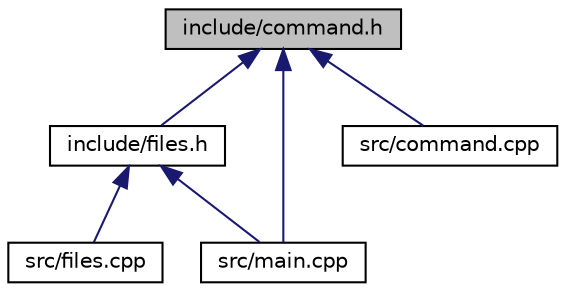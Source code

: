 digraph "include/command.h"
{
  edge [fontname="Helvetica",fontsize="10",labelfontname="Helvetica",labelfontsize="10"];
  node [fontname="Helvetica",fontsize="10",shape=record];
  Node1 [label="include/command.h",height=0.2,width=0.4,color="black", fillcolor="grey75", style="filled", fontcolor="black"];
  Node1 -> Node2 [dir="back",color="midnightblue",fontsize="10",style="solid",fontname="Helvetica"];
  Node2 [label="include/files.h",height=0.2,width=0.4,color="black", fillcolor="white", style="filled",URL="$files_8h_source.html"];
  Node2 -> Node3 [dir="back",color="midnightblue",fontsize="10",style="solid",fontname="Helvetica"];
  Node3 [label="src/files.cpp",height=0.2,width=0.4,color="black", fillcolor="white", style="filled",URL="$files_8cpp.html",tooltip="Arquivo de codigo fonte com a implementacao de funcoes para a leitura do arquivo com o codigo Assembl..."];
  Node2 -> Node4 [dir="back",color="midnightblue",fontsize="10",style="solid",fontname="Helvetica"];
  Node4 [label="src/main.cpp",height=0.2,width=0.4,color="black", fillcolor="white", style="filled",URL="$main_8cpp.html",tooltip="Arquivo de codigo principal do programa. "];
  Node1 -> Node5 [dir="back",color="midnightblue",fontsize="10",style="solid",fontname="Helvetica"];
  Node5 [label="src/command.cpp",height=0.2,width=0.4,color="black", fillcolor="white", style="filled",URL="$command_8cpp.html",tooltip="Arquivo de código fonte com a implementacao da classe Comando. "];
  Node1 -> Node4 [dir="back",color="midnightblue",fontsize="10",style="solid",fontname="Helvetica"];
}
